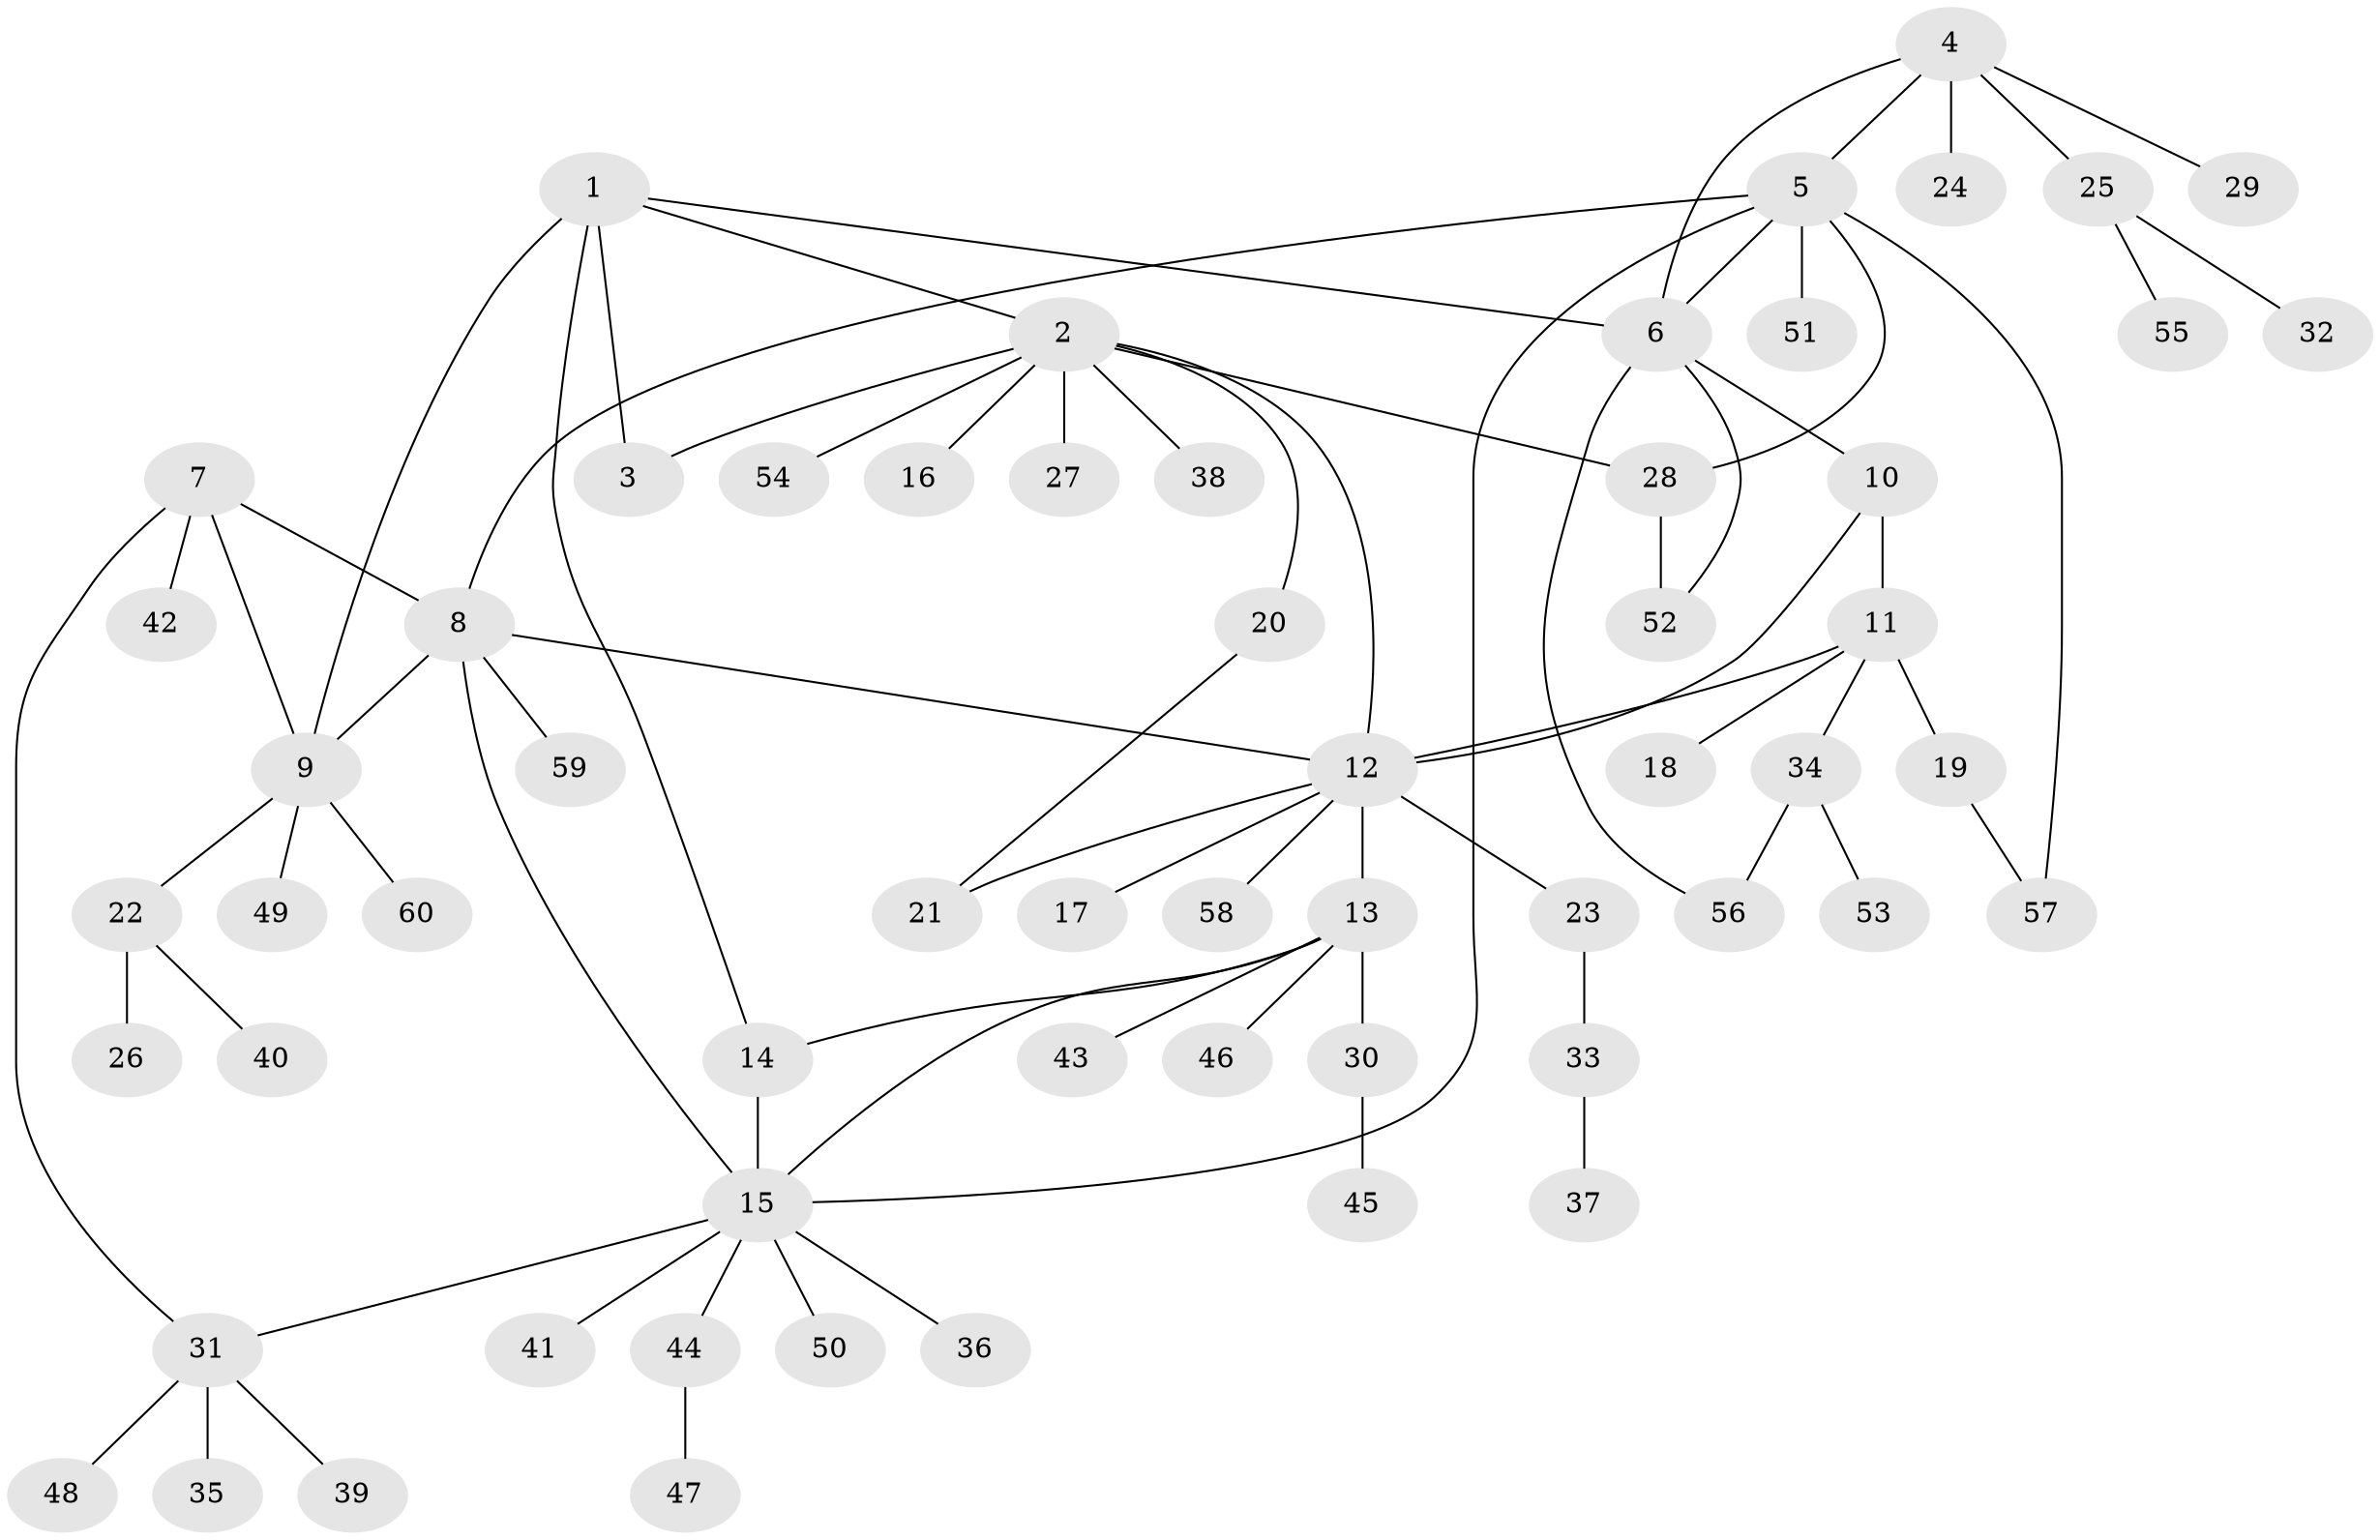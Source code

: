 // coarse degree distribution, {8: 0.05263157894736842, 4: 0.10526315789473684, 5: 0.15789473684210525, 3: 0.15789473684210525, 2: 0.15789473684210525, 6: 0.05263157894736842, 1: 0.3157894736842105}
// Generated by graph-tools (version 1.1) at 2025/52/03/04/25 22:52:21]
// undirected, 60 vertices, 76 edges
graph export_dot {
  node [color=gray90,style=filled];
  1;
  2;
  3;
  4;
  5;
  6;
  7;
  8;
  9;
  10;
  11;
  12;
  13;
  14;
  15;
  16;
  17;
  18;
  19;
  20;
  21;
  22;
  23;
  24;
  25;
  26;
  27;
  28;
  29;
  30;
  31;
  32;
  33;
  34;
  35;
  36;
  37;
  38;
  39;
  40;
  41;
  42;
  43;
  44;
  45;
  46;
  47;
  48;
  49;
  50;
  51;
  52;
  53;
  54;
  55;
  56;
  57;
  58;
  59;
  60;
  1 -- 2;
  1 -- 3;
  1 -- 6;
  1 -- 9;
  1 -- 14;
  2 -- 3;
  2 -- 12;
  2 -- 16;
  2 -- 20;
  2 -- 27;
  2 -- 28;
  2 -- 38;
  2 -- 54;
  4 -- 5;
  4 -- 6;
  4 -- 24;
  4 -- 25;
  4 -- 29;
  5 -- 6;
  5 -- 8;
  5 -- 15;
  5 -- 28;
  5 -- 51;
  5 -- 57;
  6 -- 10;
  6 -- 52;
  6 -- 56;
  7 -- 8;
  7 -- 9;
  7 -- 31;
  7 -- 42;
  8 -- 9;
  8 -- 12;
  8 -- 15;
  8 -- 59;
  9 -- 22;
  9 -- 49;
  9 -- 60;
  10 -- 11;
  10 -- 12;
  11 -- 12;
  11 -- 18;
  11 -- 19;
  11 -- 34;
  12 -- 13;
  12 -- 17;
  12 -- 21;
  12 -- 23;
  12 -- 58;
  13 -- 14;
  13 -- 15;
  13 -- 30;
  13 -- 43;
  13 -- 46;
  14 -- 15;
  15 -- 31;
  15 -- 36;
  15 -- 41;
  15 -- 44;
  15 -- 50;
  19 -- 57;
  20 -- 21;
  22 -- 26;
  22 -- 40;
  23 -- 33;
  25 -- 32;
  25 -- 55;
  28 -- 52;
  30 -- 45;
  31 -- 35;
  31 -- 39;
  31 -- 48;
  33 -- 37;
  34 -- 53;
  34 -- 56;
  44 -- 47;
}
